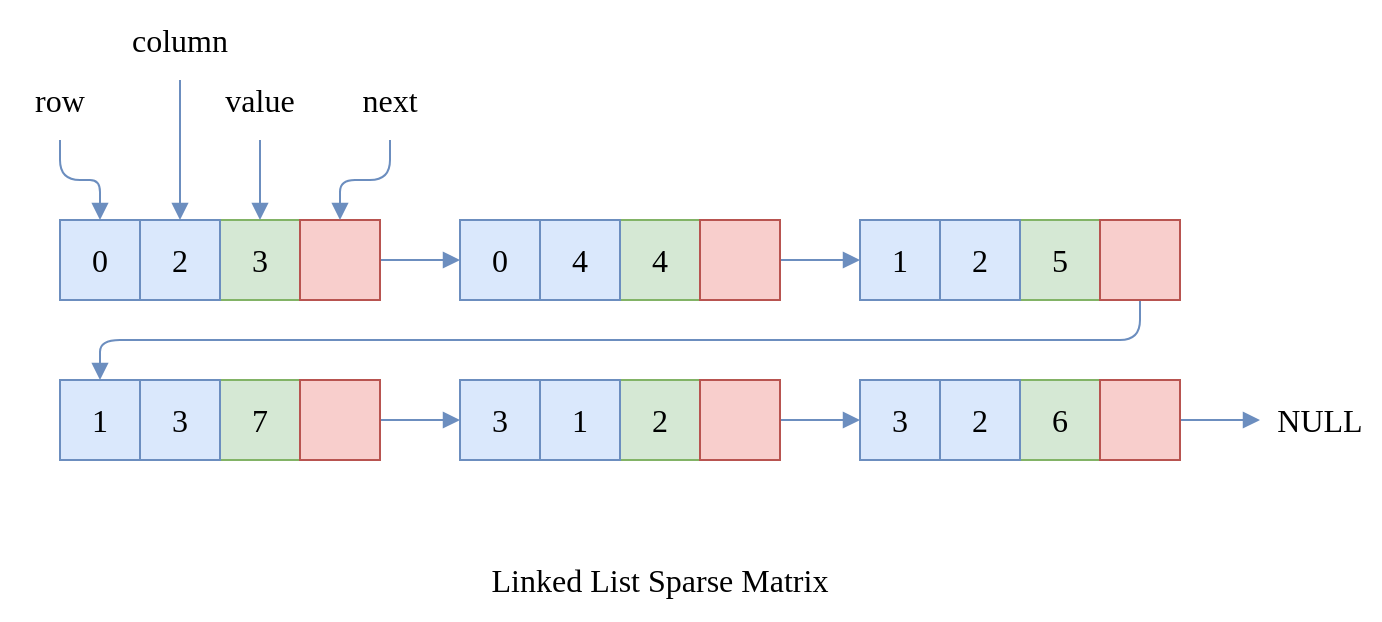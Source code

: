 <mxfile version="24.2.5" type="device">
  <diagram name="Page-1" id="G8ZvJWXJsHYqm7BaVf0D">
    <mxGraphModel dx="1420" dy="821" grid="1" gridSize="10" guides="1" tooltips="1" connect="1" arrows="1" fold="1" page="1" pageScale="1" pageWidth="850" pageHeight="1100" math="0" shadow="0">
      <root>
        <mxCell id="pUB8m92aT1Gspuc-Nzx4-0" />
        <mxCell id="pUB8m92aT1Gspuc-Nzx4-1" parent="pUB8m92aT1Gspuc-Nzx4-0" />
        <mxCell id="CJ7Yq6GX4A4KFnFIdWCx-33" value="0" style="rounded=0;whiteSpace=wrap;html=1;shadow=0;strokeColor=#6c8ebf;strokeWidth=1;fontFamily=Ubuntu;fontSize=16;fontStyle=0;fillColor=#dae8fc;" parent="pUB8m92aT1Gspuc-Nzx4-1" vertex="1">
          <mxGeometry x="120" y="360" width="40" height="40" as="geometry" />
        </mxCell>
        <mxCell id="CJ7Yq6GX4A4KFnFIdWCx-34" value="3" style="rounded=0;whiteSpace=wrap;html=1;shadow=0;strokeColor=#82b366;strokeWidth=1;fontFamily=Ubuntu;fontSize=16;fontStyle=0;fillColor=#d5e8d4;" parent="pUB8m92aT1Gspuc-Nzx4-1" vertex="1">
          <mxGeometry x="200" y="360" width="40" height="40" as="geometry" />
        </mxCell>
        <mxCell id="CJ7Yq6GX4A4KFnFIdWCx-37" value="2" style="rounded=0;whiteSpace=wrap;html=1;shadow=0;strokeColor=#6c8ebf;strokeWidth=1;fontFamily=Ubuntu;fontSize=16;fontStyle=0;fillColor=#dae8fc;" parent="pUB8m92aT1Gspuc-Nzx4-1" vertex="1">
          <mxGeometry x="160" y="360" width="40" height="40" as="geometry" />
        </mxCell>
        <mxCell id="CJ7Yq6GX4A4KFnFIdWCx-86" style="edgeStyle=orthogonalEdgeStyle;rounded=1;orthogonalLoop=1;jettySize=auto;html=1;entryX=0.5;entryY=0;entryDx=0;entryDy=0;shadow=0;strokeColor=#6c8ebf;strokeWidth=1;fontFamily=Ubuntu;fontSize=14;fontStyle=0;endArrow=block;endFill=1;fillColor=#dae8fc;" parent="pUB8m92aT1Gspuc-Nzx4-1" source="CJ7Yq6GX4A4KFnFIdWCx-54" target="CJ7Yq6GX4A4KFnFIdWCx-33" edge="1">
          <mxGeometry relative="1" as="geometry" />
        </mxCell>
        <mxCell id="CJ7Yq6GX4A4KFnFIdWCx-54" value="row" style="text;html=1;align=center;verticalAlign=middle;whiteSpace=wrap;rounded=0;fontFamily=Ubuntu;fontSize=16;fontStyle=0;" parent="pUB8m92aT1Gspuc-Nzx4-1" vertex="1">
          <mxGeometry x="90" y="280" width="60" height="40" as="geometry" />
        </mxCell>
        <mxCell id="CJ7Yq6GX4A4KFnFIdWCx-85" style="edgeStyle=orthogonalEdgeStyle;rounded=1;orthogonalLoop=1;jettySize=auto;html=1;entryX=0.5;entryY=0;entryDx=0;entryDy=0;shadow=0;strokeColor=#6c8ebf;strokeWidth=1;fontFamily=Ubuntu;fontSize=14;fontStyle=0;endArrow=block;endFill=1;fillColor=#dae8fc;" parent="pUB8m92aT1Gspuc-Nzx4-1" source="CJ7Yq6GX4A4KFnFIdWCx-55" target="CJ7Yq6GX4A4KFnFIdWCx-37" edge="1">
          <mxGeometry relative="1" as="geometry" />
        </mxCell>
        <mxCell id="CJ7Yq6GX4A4KFnFIdWCx-55" value="column" style="text;html=1;align=center;verticalAlign=middle;whiteSpace=wrap;rounded=0;fontFamily=Ubuntu;fontSize=16;fontStyle=0;" parent="pUB8m92aT1Gspuc-Nzx4-1" vertex="1">
          <mxGeometry x="145" y="250" width="70" height="40" as="geometry" />
        </mxCell>
        <mxCell id="CJ7Yq6GX4A4KFnFIdWCx-84" style="edgeStyle=orthogonalEdgeStyle;rounded=1;orthogonalLoop=1;jettySize=auto;html=1;entryX=0.5;entryY=0;entryDx=0;entryDy=0;shadow=0;strokeColor=#6c8ebf;strokeWidth=1;fontFamily=Ubuntu;fontSize=14;fontStyle=0;endArrow=block;endFill=1;fillColor=#dae8fc;" parent="pUB8m92aT1Gspuc-Nzx4-1" source="CJ7Yq6GX4A4KFnFIdWCx-56" target="CJ7Yq6GX4A4KFnFIdWCx-34" edge="1">
          <mxGeometry relative="1" as="geometry" />
        </mxCell>
        <mxCell id="CJ7Yq6GX4A4KFnFIdWCx-56" value="value" style="text;html=1;align=center;verticalAlign=middle;whiteSpace=wrap;rounded=0;fontFamily=Ubuntu;fontSize=16;fontStyle=0;" parent="pUB8m92aT1Gspuc-Nzx4-1" vertex="1">
          <mxGeometry x="190" y="280" width="60" height="40" as="geometry" />
        </mxCell>
        <mxCell id="CJ7Yq6GX4A4KFnFIdWCx-74" style="edgeStyle=orthogonalEdgeStyle;rounded=1;orthogonalLoop=1;jettySize=auto;html=1;entryX=0;entryY=0.5;entryDx=0;entryDy=0;shadow=0;strokeColor=#6c8ebf;strokeWidth=1;fontFamily=Ubuntu;fontSize=14;fontStyle=0;endArrow=block;endFill=1;fillColor=#dae8fc;" parent="pUB8m92aT1Gspuc-Nzx4-1" source="CJ7Yq6GX4A4KFnFIdWCx-57" target="CJ7Yq6GX4A4KFnFIdWCx-58" edge="1">
          <mxGeometry relative="1" as="geometry" />
        </mxCell>
        <mxCell id="CJ7Yq6GX4A4KFnFIdWCx-57" value="" style="rounded=0;whiteSpace=wrap;html=1;shadow=0;strokeColor=#b85450;strokeWidth=1;fontFamily=Ubuntu;fontSize=16;fontStyle=0;fillColor=#f8cecc;" parent="pUB8m92aT1Gspuc-Nzx4-1" vertex="1">
          <mxGeometry x="240" y="360" width="40" height="40" as="geometry" />
        </mxCell>
        <mxCell id="CJ7Yq6GX4A4KFnFIdWCx-58" value="0" style="rounded=0;whiteSpace=wrap;html=1;shadow=0;strokeColor=#6c8ebf;strokeWidth=1;fontFamily=Ubuntu;fontSize=16;fontStyle=0;fillColor=#dae8fc;" parent="pUB8m92aT1Gspuc-Nzx4-1" vertex="1">
          <mxGeometry x="320" y="360" width="40" height="40" as="geometry" />
        </mxCell>
        <mxCell id="CJ7Yq6GX4A4KFnFIdWCx-59" value="4" style="rounded=0;whiteSpace=wrap;html=1;shadow=0;strokeColor=#82b366;strokeWidth=1;fontFamily=Ubuntu;fontSize=16;fontStyle=0;fillColor=#d5e8d4;" parent="pUB8m92aT1Gspuc-Nzx4-1" vertex="1">
          <mxGeometry x="400" y="360" width="40" height="40" as="geometry" />
        </mxCell>
        <mxCell id="CJ7Yq6GX4A4KFnFIdWCx-60" value="4" style="rounded=0;whiteSpace=wrap;html=1;shadow=0;strokeColor=#6c8ebf;strokeWidth=1;fontFamily=Ubuntu;fontSize=16;fontStyle=0;fillColor=#dae8fc;" parent="pUB8m92aT1Gspuc-Nzx4-1" vertex="1">
          <mxGeometry x="360" y="360" width="40" height="40" as="geometry" />
        </mxCell>
        <mxCell id="CJ7Yq6GX4A4KFnFIdWCx-75" style="edgeStyle=orthogonalEdgeStyle;rounded=1;orthogonalLoop=1;jettySize=auto;html=1;shadow=0;strokeColor=#6c8ebf;strokeWidth=1;fontFamily=Ubuntu;fontSize=14;fontStyle=0;endArrow=block;endFill=1;fillColor=#dae8fc;" parent="pUB8m92aT1Gspuc-Nzx4-1" source="CJ7Yq6GX4A4KFnFIdWCx-61" target="CJ7Yq6GX4A4KFnFIdWCx-62" edge="1">
          <mxGeometry relative="1" as="geometry" />
        </mxCell>
        <mxCell id="CJ7Yq6GX4A4KFnFIdWCx-61" value="" style="rounded=0;whiteSpace=wrap;html=1;shadow=0;strokeColor=#b85450;strokeWidth=1;fontFamily=Ubuntu;fontSize=16;fontStyle=0;fillColor=#f8cecc;" parent="pUB8m92aT1Gspuc-Nzx4-1" vertex="1">
          <mxGeometry x="440" y="360" width="40" height="40" as="geometry" />
        </mxCell>
        <mxCell id="CJ7Yq6GX4A4KFnFIdWCx-62" value="1" style="rounded=0;whiteSpace=wrap;html=1;shadow=0;strokeColor=#6c8ebf;strokeWidth=1;fontFamily=Ubuntu;fontSize=16;fontStyle=0;fillColor=#dae8fc;" parent="pUB8m92aT1Gspuc-Nzx4-1" vertex="1">
          <mxGeometry x="520" y="360" width="40" height="40" as="geometry" />
        </mxCell>
        <mxCell id="CJ7Yq6GX4A4KFnFIdWCx-63" value="5" style="rounded=0;whiteSpace=wrap;html=1;shadow=0;strokeColor=#82b366;strokeWidth=1;fontFamily=Ubuntu;fontSize=16;fontStyle=0;fillColor=#d5e8d4;" parent="pUB8m92aT1Gspuc-Nzx4-1" vertex="1">
          <mxGeometry x="600" y="360" width="40" height="40" as="geometry" />
        </mxCell>
        <mxCell id="CJ7Yq6GX4A4KFnFIdWCx-64" value="2" style="rounded=0;whiteSpace=wrap;html=1;shadow=0;strokeColor=#6c8ebf;strokeWidth=1;fontFamily=Ubuntu;fontSize=16;fontStyle=0;fillColor=#dae8fc;" parent="pUB8m92aT1Gspuc-Nzx4-1" vertex="1">
          <mxGeometry x="560" y="360" width="40" height="40" as="geometry" />
        </mxCell>
        <mxCell id="CJ7Yq6GX4A4KFnFIdWCx-76" style="edgeStyle=orthogonalEdgeStyle;rounded=1;orthogonalLoop=1;jettySize=auto;html=1;entryX=0.5;entryY=0;entryDx=0;entryDy=0;shadow=0;strokeColor=#6c8ebf;strokeWidth=1;fontFamily=Ubuntu;fontSize=14;fontStyle=0;endArrow=block;endFill=1;fillColor=#dae8fc;" parent="pUB8m92aT1Gspuc-Nzx4-1" source="CJ7Yq6GX4A4KFnFIdWCx-65" target="CJ7Yq6GX4A4KFnFIdWCx-66" edge="1">
          <mxGeometry relative="1" as="geometry">
            <Array as="points">
              <mxPoint x="660" y="420" />
              <mxPoint x="140" y="420" />
            </Array>
          </mxGeometry>
        </mxCell>
        <mxCell id="CJ7Yq6GX4A4KFnFIdWCx-65" value="" style="rounded=0;whiteSpace=wrap;html=1;shadow=0;strokeColor=#b85450;strokeWidth=1;fontFamily=Ubuntu;fontSize=16;fontStyle=0;fillColor=#f8cecc;" parent="pUB8m92aT1Gspuc-Nzx4-1" vertex="1">
          <mxGeometry x="640" y="360" width="40" height="40" as="geometry" />
        </mxCell>
        <mxCell id="CJ7Yq6GX4A4KFnFIdWCx-66" value="1" style="rounded=0;whiteSpace=wrap;html=1;shadow=0;strokeColor=#6c8ebf;strokeWidth=1;fontFamily=Ubuntu;fontSize=16;fontStyle=0;fillColor=#dae8fc;" parent="pUB8m92aT1Gspuc-Nzx4-1" vertex="1">
          <mxGeometry x="120" y="440" width="40" height="40" as="geometry" />
        </mxCell>
        <mxCell id="CJ7Yq6GX4A4KFnFIdWCx-67" value="7" style="rounded=0;whiteSpace=wrap;html=1;shadow=0;strokeColor=#82b366;strokeWidth=1;fontFamily=Ubuntu;fontSize=16;fontStyle=0;fillColor=#d5e8d4;" parent="pUB8m92aT1Gspuc-Nzx4-1" vertex="1">
          <mxGeometry x="200" y="440" width="40" height="40" as="geometry" />
        </mxCell>
        <mxCell id="CJ7Yq6GX4A4KFnFIdWCx-68" value="3" style="rounded=0;whiteSpace=wrap;html=1;shadow=0;strokeColor=#6c8ebf;strokeWidth=1;fontFamily=Ubuntu;fontSize=16;fontStyle=0;fillColor=#dae8fc;" parent="pUB8m92aT1Gspuc-Nzx4-1" vertex="1">
          <mxGeometry x="160" y="440" width="40" height="40" as="geometry" />
        </mxCell>
        <mxCell id="CJ7Yq6GX4A4KFnFIdWCx-77" style="edgeStyle=orthogonalEdgeStyle;rounded=1;orthogonalLoop=1;jettySize=auto;html=1;entryX=0;entryY=0.5;entryDx=0;entryDy=0;shadow=0;strokeColor=#6c8ebf;strokeWidth=1;fontFamily=Ubuntu;fontSize=14;fontStyle=0;endArrow=block;endFill=1;fillColor=#dae8fc;" parent="pUB8m92aT1Gspuc-Nzx4-1" source="CJ7Yq6GX4A4KFnFIdWCx-69" target="CJ7Yq6GX4A4KFnFIdWCx-70" edge="1">
          <mxGeometry relative="1" as="geometry" />
        </mxCell>
        <mxCell id="CJ7Yq6GX4A4KFnFIdWCx-69" value="" style="rounded=0;whiteSpace=wrap;html=1;shadow=0;strokeColor=#b85450;strokeWidth=1;fontFamily=Ubuntu;fontSize=16;fontStyle=0;fillColor=#f8cecc;" parent="pUB8m92aT1Gspuc-Nzx4-1" vertex="1">
          <mxGeometry x="240" y="440" width="40" height="40" as="geometry" />
        </mxCell>
        <mxCell id="CJ7Yq6GX4A4KFnFIdWCx-70" value="3" style="rounded=0;whiteSpace=wrap;html=1;shadow=0;strokeColor=#6c8ebf;strokeWidth=1;fontFamily=Ubuntu;fontSize=16;fontStyle=0;fillColor=#dae8fc;" parent="pUB8m92aT1Gspuc-Nzx4-1" vertex="1">
          <mxGeometry x="320" y="440" width="40" height="40" as="geometry" />
        </mxCell>
        <mxCell id="CJ7Yq6GX4A4KFnFIdWCx-71" value="2" style="rounded=0;whiteSpace=wrap;html=1;shadow=0;strokeColor=#82b366;strokeWidth=1;fontFamily=Ubuntu;fontSize=16;fontStyle=0;fillColor=#d5e8d4;" parent="pUB8m92aT1Gspuc-Nzx4-1" vertex="1">
          <mxGeometry x="400" y="440" width="40" height="40" as="geometry" />
        </mxCell>
        <mxCell id="CJ7Yq6GX4A4KFnFIdWCx-72" value="1" style="rounded=0;whiteSpace=wrap;html=1;shadow=0;strokeColor=#6c8ebf;strokeWidth=1;fontFamily=Ubuntu;fontSize=16;fontStyle=0;fillColor=#dae8fc;" parent="pUB8m92aT1Gspuc-Nzx4-1" vertex="1">
          <mxGeometry x="360" y="440" width="40" height="40" as="geometry" />
        </mxCell>
        <mxCell id="CJ7Yq6GX4A4KFnFIdWCx-92" style="edgeStyle=orthogonalEdgeStyle;rounded=1;orthogonalLoop=1;jettySize=auto;html=1;entryX=0;entryY=0.5;entryDx=0;entryDy=0;shadow=0;strokeColor=#6c8ebf;strokeWidth=1;fontFamily=Ubuntu;fontSize=14;fontStyle=0;endArrow=block;endFill=1;fillColor=#dae8fc;" parent="pUB8m92aT1Gspuc-Nzx4-1" source="CJ7Yq6GX4A4KFnFIdWCx-73" target="CJ7Yq6GX4A4KFnFIdWCx-88" edge="1">
          <mxGeometry relative="1" as="geometry" />
        </mxCell>
        <mxCell id="CJ7Yq6GX4A4KFnFIdWCx-73" value="" style="rounded=0;whiteSpace=wrap;html=1;shadow=0;strokeColor=#b85450;strokeWidth=1;fontFamily=Ubuntu;fontSize=16;fontStyle=0;fillColor=#f8cecc;" parent="pUB8m92aT1Gspuc-Nzx4-1" vertex="1">
          <mxGeometry x="440" y="440" width="40" height="40" as="geometry" />
        </mxCell>
        <mxCell id="CJ7Yq6GX4A4KFnFIdWCx-78" value="NULL" style="text;html=1;align=center;verticalAlign=middle;whiteSpace=wrap;rounded=0;fontFamily=Ubuntu;fontSize=16;fontStyle=0;" parent="pUB8m92aT1Gspuc-Nzx4-1" vertex="1">
          <mxGeometry x="720" y="440" width="60" height="40" as="geometry" />
        </mxCell>
        <mxCell id="CJ7Yq6GX4A4KFnFIdWCx-81" style="edgeStyle=orthogonalEdgeStyle;rounded=1;orthogonalLoop=1;jettySize=auto;html=1;entryX=0.5;entryY=0;entryDx=0;entryDy=0;shadow=0;strokeColor=#6c8ebf;strokeWidth=1;fontFamily=Ubuntu;fontSize=14;fontStyle=0;endArrow=block;endFill=1;fillColor=#dae8fc;" parent="pUB8m92aT1Gspuc-Nzx4-1" source="CJ7Yq6GX4A4KFnFIdWCx-80" target="CJ7Yq6GX4A4KFnFIdWCx-57" edge="1">
          <mxGeometry relative="1" as="geometry" />
        </mxCell>
        <mxCell id="CJ7Yq6GX4A4KFnFIdWCx-80" value="next" style="text;html=1;align=center;verticalAlign=middle;whiteSpace=wrap;rounded=0;fontFamily=Ubuntu;fontSize=16;fontStyle=0;" parent="pUB8m92aT1Gspuc-Nzx4-1" vertex="1">
          <mxGeometry x="260" y="280" width="50" height="40" as="geometry" />
        </mxCell>
        <mxCell id="CJ7Yq6GX4A4KFnFIdWCx-88" value="3" style="rounded=0;whiteSpace=wrap;html=1;shadow=0;strokeColor=#6c8ebf;strokeWidth=1;fontFamily=Ubuntu;fontSize=16;fontStyle=0;fillColor=#dae8fc;" parent="pUB8m92aT1Gspuc-Nzx4-1" vertex="1">
          <mxGeometry x="520" y="440" width="40" height="40" as="geometry" />
        </mxCell>
        <mxCell id="CJ7Yq6GX4A4KFnFIdWCx-89" value="6" style="rounded=0;whiteSpace=wrap;html=1;shadow=0;strokeColor=#82b366;strokeWidth=1;fontFamily=Ubuntu;fontSize=16;fontStyle=0;fillColor=#d5e8d4;" parent="pUB8m92aT1Gspuc-Nzx4-1" vertex="1">
          <mxGeometry x="600" y="440" width="40" height="40" as="geometry" />
        </mxCell>
        <mxCell id="CJ7Yq6GX4A4KFnFIdWCx-90" value="2" style="rounded=0;whiteSpace=wrap;html=1;shadow=0;strokeColor=#6c8ebf;strokeWidth=1;fontFamily=Ubuntu;fontSize=16;fontStyle=0;fillColor=#dae8fc;" parent="pUB8m92aT1Gspuc-Nzx4-1" vertex="1">
          <mxGeometry x="560" y="440" width="40" height="40" as="geometry" />
        </mxCell>
        <mxCell id="CJ7Yq6GX4A4KFnFIdWCx-93" style="edgeStyle=orthogonalEdgeStyle;rounded=1;orthogonalLoop=1;jettySize=auto;html=1;entryX=0;entryY=0.5;entryDx=0;entryDy=0;shadow=0;strokeColor=#6c8ebf;strokeWidth=1;fontFamily=Ubuntu;fontSize=14;fontStyle=0;endArrow=block;endFill=1;fillColor=#dae8fc;" parent="pUB8m92aT1Gspuc-Nzx4-1" source="CJ7Yq6GX4A4KFnFIdWCx-91" target="CJ7Yq6GX4A4KFnFIdWCx-78" edge="1">
          <mxGeometry relative="1" as="geometry" />
        </mxCell>
        <mxCell id="CJ7Yq6GX4A4KFnFIdWCx-91" value="" style="rounded=0;whiteSpace=wrap;html=1;shadow=0;strokeColor=#b85450;strokeWidth=1;fontFamily=Ubuntu;fontSize=16;fontStyle=0;fillColor=#f8cecc;" parent="pUB8m92aT1Gspuc-Nzx4-1" vertex="1">
          <mxGeometry x="640" y="440" width="40" height="40" as="geometry" />
        </mxCell>
        <mxCell id="CJ7Yq6GX4A4KFnFIdWCx-94" value="Linked List Sparse Matrix" style="text;html=1;align=center;verticalAlign=middle;whiteSpace=wrap;rounded=0;fontFamily=Ubuntu;fontSize=16;fontStyle=0;" parent="pUB8m92aT1Gspuc-Nzx4-1" vertex="1">
          <mxGeometry x="320" y="520" width="200" height="40" as="geometry" />
        </mxCell>
      </root>
    </mxGraphModel>
  </diagram>
</mxfile>

